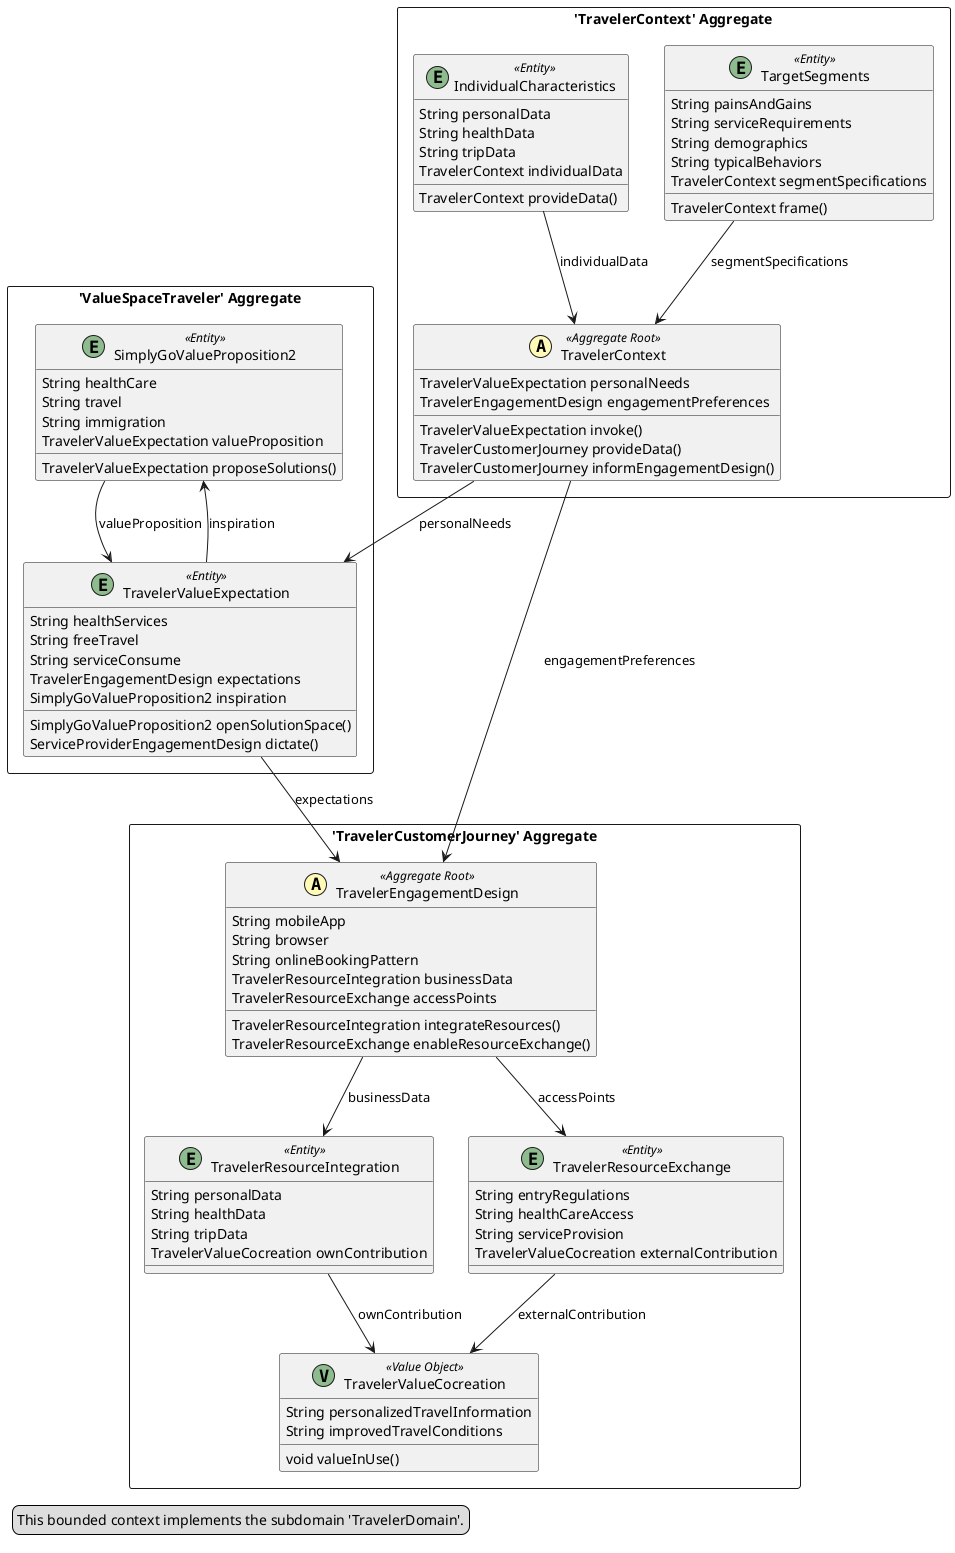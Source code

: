 @startuml

skinparam componentStyle uml2

package "'TravelerContext' Aggregate" <<Rectangle>> {
	class TravelerContext <<(A,#fffab8) Aggregate Root>> {
		TravelerValueExpectation personalNeeds
		TravelerEngagementDesign engagementPreferences
		TravelerValueExpectation invoke()
		TravelerCustomerJourney provideData()
		TravelerCustomerJourney informEngagementDesign()
	}
	class TargetSegments <<(E,DarkSeaGreen) Entity>> {
		String painsAndGains
		String serviceRequirements
		String demographics
		String typicalBehaviors
		TravelerContext segmentSpecifications
		TravelerContext frame()
	}
	class IndividualCharacteristics <<(E,DarkSeaGreen) Entity>> {
		String personalData
		String healthData
		String tripData
		TravelerContext individualData
		TravelerContext provideData()
	}
}
package "'ValueSpaceTraveler' Aggregate" <<Rectangle>> {
	class SimplyGoValueProposition2 <<(E,DarkSeaGreen) Entity>> {
		String healthCare
		String travel
		String immigration
		TravelerValueExpectation valueProposition
		TravelerValueExpectation proposeSolutions()
	}
	class TravelerValueExpectation <<(E,DarkSeaGreen) Entity>> {
		String healthServices
		String freeTravel
		String serviceConsume
		TravelerEngagementDesign expectations
		SimplyGoValueProposition2 inspiration
		SimplyGoValueProposition2 openSolutionSpace()
		ServiceProviderEngagementDesign dictate()
	}
}
package "'TravelerCustomerJourney' Aggregate" <<Rectangle>> {
	class TravelerEngagementDesign <<(A,#fffab8) Aggregate Root>> {
		String mobileApp
		String browser
		String onlineBookingPattern
		TravelerResourceIntegration businessData
		TravelerResourceExchange accessPoints
		TravelerResourceIntegration integrateResources()
		TravelerResourceExchange enableResourceExchange()
	}
	class TravelerResourceIntegration <<(E,DarkSeaGreen) Entity>> {
		String personalData
		String healthData
		String tripData
		TravelerValueCocreation ownContribution
	}
	class TravelerResourceExchange <<(E,DarkSeaGreen) Entity>> {
		String entryRegulations
		String healthCareAccess
		String serviceProvision
		TravelerValueCocreation externalContribution
	}
	class TravelerValueCocreation <<(V,DarkSeaGreen) Value Object>> {
		String personalizedTravelInformation
		String improvedTravelConditions
		void valueInUse()
	}
}
TravelerContext --> TravelerValueExpectation : personalNeeds
TravelerContext --> TravelerEngagementDesign : engagementPreferences
TargetSegments --> TravelerContext : segmentSpecifications
IndividualCharacteristics --> TravelerContext : individualData
SimplyGoValueProposition2 --> TravelerValueExpectation : valueProposition
TravelerValueExpectation --> TravelerEngagementDesign : expectations
TravelerValueExpectation --> SimplyGoValueProposition2 : inspiration
TravelerEngagementDesign --> TravelerResourceIntegration : businessData
TravelerEngagementDesign --> TravelerResourceExchange : accessPoints
TravelerResourceIntegration --> TravelerValueCocreation : ownContribution
TravelerResourceExchange --> TravelerValueCocreation : externalContribution
legend left
  This bounded context implements the subdomain 'TravelerDomain'.
end legend


@enduml
